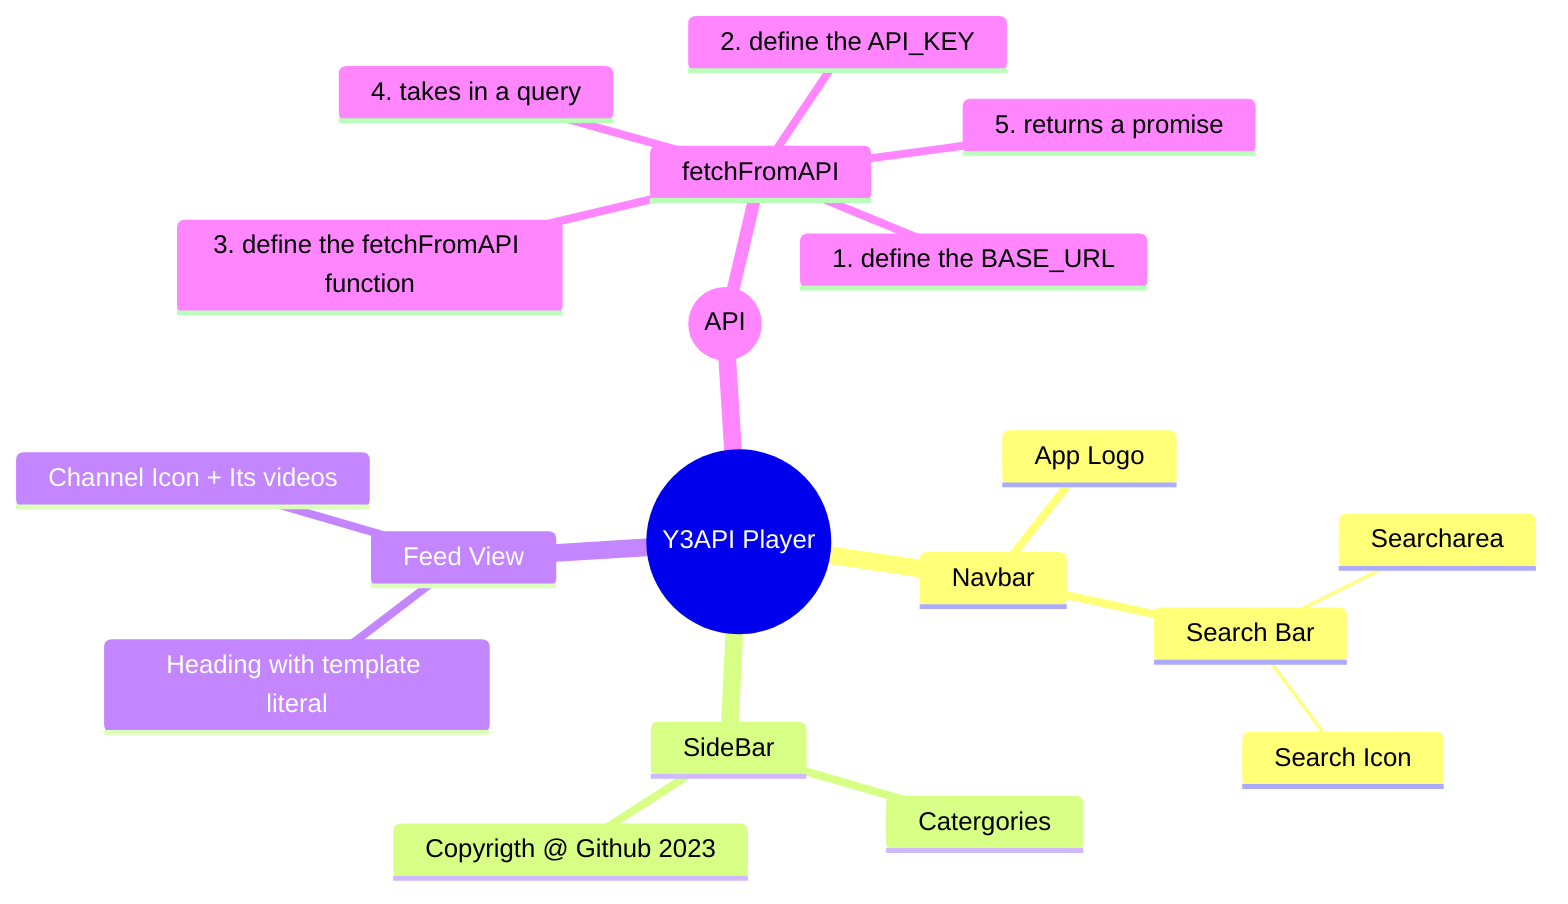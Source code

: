 mindmap
  root((Y3API Player))
    Navbar
     App Logo 
     Search Bar  
      Searcharea
      Search Icon
    SideBar
      Catergories
      Copyrigth @ Github 2023
    Feed View
      Heading with template literal
      Channel Icon + Its videos


   root((API))
    fetchFromAPI
     1. define the BASE_URL
     2. define the API_KEY
     3. define the fetchFromAPI function
     4. takes in a query
     5. returns a promise